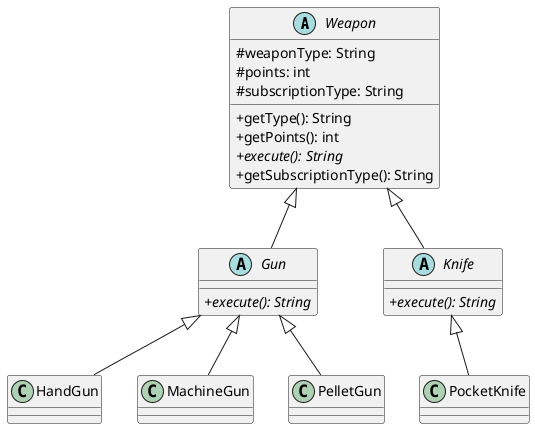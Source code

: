@startuml
skinParam classAttributeIconSize 0

abstract class Weapon{
#weaponType: String
#points: int
#subscriptionType: String

+getType(): String
+getPoints(): int
{abstract}+execute(): String
+getSubscriptionType(): String

}

abstract class Gun{
{abstract} +execute(): String
}

abstract class Knife{
{abstract} +execute(): String
}

Weapon <|-- Gun
Weapon <|-- Knife

Knife <|-- PocketKnife

Gun <|-- HandGun
Gun <|-- MachineGun
Gun <|-- PelletGun



@enduml